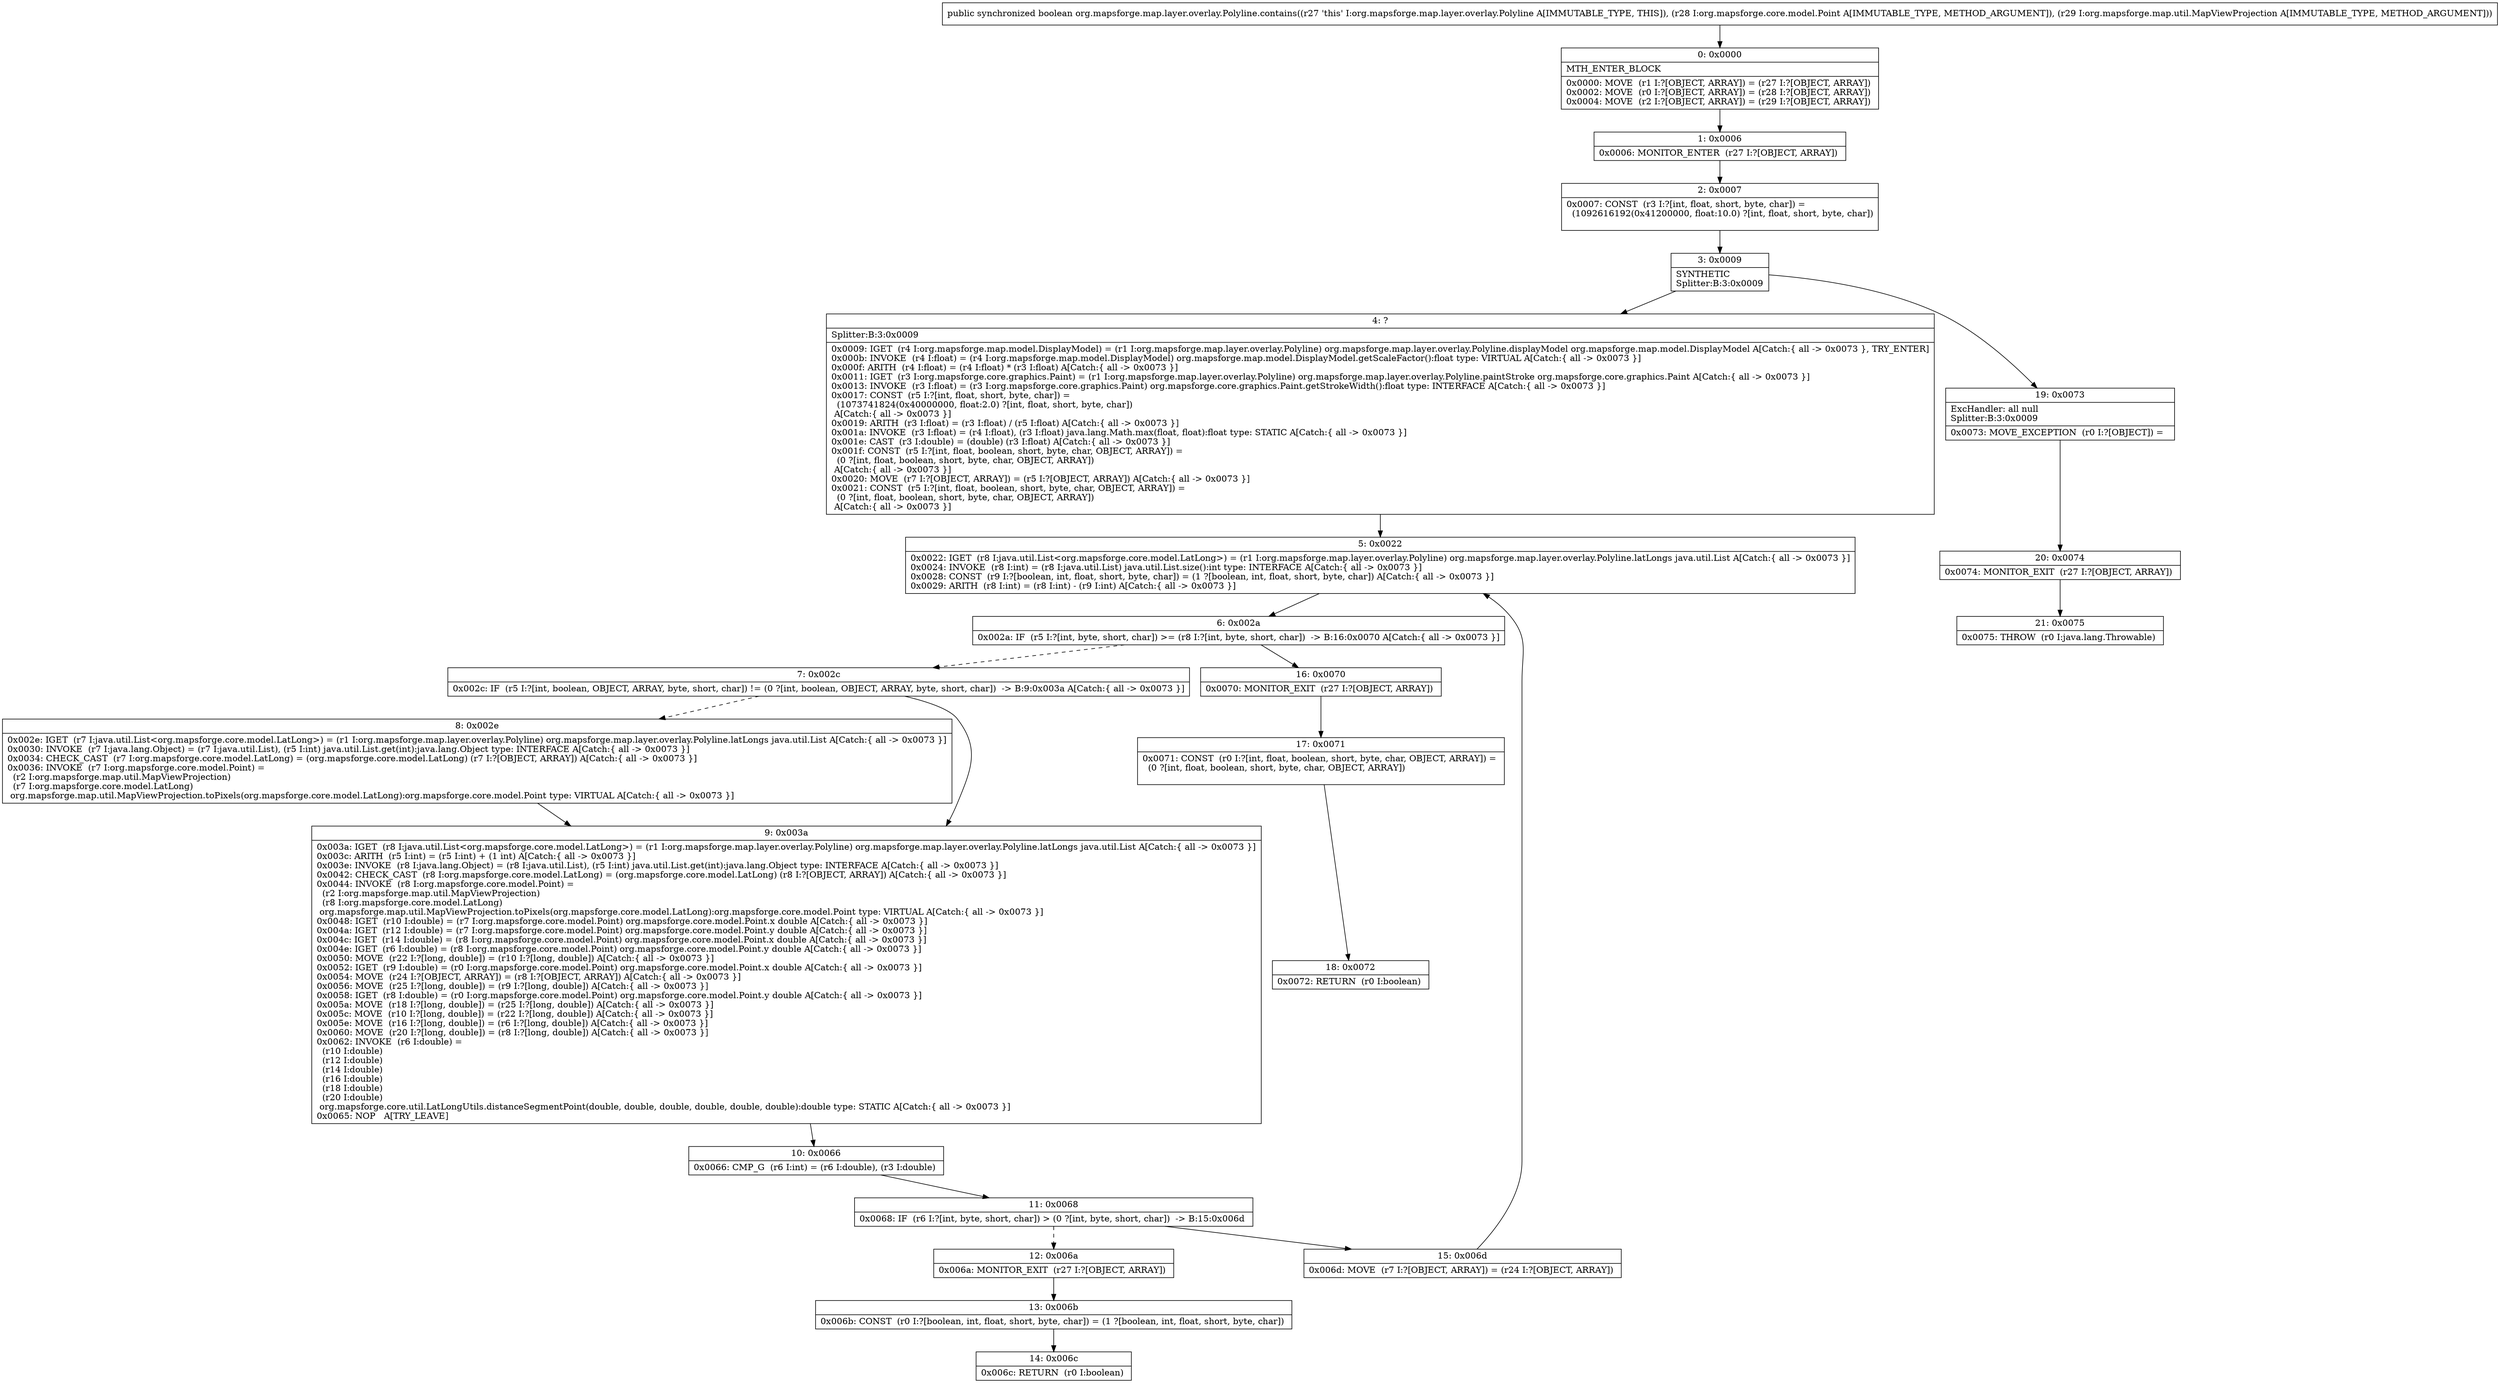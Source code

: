 digraph "CFG fororg.mapsforge.map.layer.overlay.Polyline.contains(Lorg\/mapsforge\/core\/model\/Point;Lorg\/mapsforge\/map\/util\/MapViewProjection;)Z" {
Node_0 [shape=record,label="{0\:\ 0x0000|MTH_ENTER_BLOCK\l|0x0000: MOVE  (r1 I:?[OBJECT, ARRAY]) = (r27 I:?[OBJECT, ARRAY]) \l0x0002: MOVE  (r0 I:?[OBJECT, ARRAY]) = (r28 I:?[OBJECT, ARRAY]) \l0x0004: MOVE  (r2 I:?[OBJECT, ARRAY]) = (r29 I:?[OBJECT, ARRAY]) \l}"];
Node_1 [shape=record,label="{1\:\ 0x0006|0x0006: MONITOR_ENTER  (r27 I:?[OBJECT, ARRAY]) \l}"];
Node_2 [shape=record,label="{2\:\ 0x0007|0x0007: CONST  (r3 I:?[int, float, short, byte, char]) = \l  (1092616192(0x41200000, float:10.0) ?[int, float, short, byte, char])\l \l}"];
Node_3 [shape=record,label="{3\:\ 0x0009|SYNTHETIC\lSplitter:B:3:0x0009\l}"];
Node_4 [shape=record,label="{4\:\ ?|Splitter:B:3:0x0009\l|0x0009: IGET  (r4 I:org.mapsforge.map.model.DisplayModel) = (r1 I:org.mapsforge.map.layer.overlay.Polyline) org.mapsforge.map.layer.overlay.Polyline.displayModel org.mapsforge.map.model.DisplayModel A[Catch:\{ all \-\> 0x0073 \}, TRY_ENTER]\l0x000b: INVOKE  (r4 I:float) = (r4 I:org.mapsforge.map.model.DisplayModel) org.mapsforge.map.model.DisplayModel.getScaleFactor():float type: VIRTUAL A[Catch:\{ all \-\> 0x0073 \}]\l0x000f: ARITH  (r4 I:float) = (r4 I:float) * (r3 I:float) A[Catch:\{ all \-\> 0x0073 \}]\l0x0011: IGET  (r3 I:org.mapsforge.core.graphics.Paint) = (r1 I:org.mapsforge.map.layer.overlay.Polyline) org.mapsforge.map.layer.overlay.Polyline.paintStroke org.mapsforge.core.graphics.Paint A[Catch:\{ all \-\> 0x0073 \}]\l0x0013: INVOKE  (r3 I:float) = (r3 I:org.mapsforge.core.graphics.Paint) org.mapsforge.core.graphics.Paint.getStrokeWidth():float type: INTERFACE A[Catch:\{ all \-\> 0x0073 \}]\l0x0017: CONST  (r5 I:?[int, float, short, byte, char]) = \l  (1073741824(0x40000000, float:2.0) ?[int, float, short, byte, char])\l A[Catch:\{ all \-\> 0x0073 \}]\l0x0019: ARITH  (r3 I:float) = (r3 I:float) \/ (r5 I:float) A[Catch:\{ all \-\> 0x0073 \}]\l0x001a: INVOKE  (r3 I:float) = (r4 I:float), (r3 I:float) java.lang.Math.max(float, float):float type: STATIC A[Catch:\{ all \-\> 0x0073 \}]\l0x001e: CAST  (r3 I:double) = (double) (r3 I:float) A[Catch:\{ all \-\> 0x0073 \}]\l0x001f: CONST  (r5 I:?[int, float, boolean, short, byte, char, OBJECT, ARRAY]) = \l  (0 ?[int, float, boolean, short, byte, char, OBJECT, ARRAY])\l A[Catch:\{ all \-\> 0x0073 \}]\l0x0020: MOVE  (r7 I:?[OBJECT, ARRAY]) = (r5 I:?[OBJECT, ARRAY]) A[Catch:\{ all \-\> 0x0073 \}]\l0x0021: CONST  (r5 I:?[int, float, boolean, short, byte, char, OBJECT, ARRAY]) = \l  (0 ?[int, float, boolean, short, byte, char, OBJECT, ARRAY])\l A[Catch:\{ all \-\> 0x0073 \}]\l}"];
Node_5 [shape=record,label="{5\:\ 0x0022|0x0022: IGET  (r8 I:java.util.List\<org.mapsforge.core.model.LatLong\>) = (r1 I:org.mapsforge.map.layer.overlay.Polyline) org.mapsforge.map.layer.overlay.Polyline.latLongs java.util.List A[Catch:\{ all \-\> 0x0073 \}]\l0x0024: INVOKE  (r8 I:int) = (r8 I:java.util.List) java.util.List.size():int type: INTERFACE A[Catch:\{ all \-\> 0x0073 \}]\l0x0028: CONST  (r9 I:?[boolean, int, float, short, byte, char]) = (1 ?[boolean, int, float, short, byte, char]) A[Catch:\{ all \-\> 0x0073 \}]\l0x0029: ARITH  (r8 I:int) = (r8 I:int) \- (r9 I:int) A[Catch:\{ all \-\> 0x0073 \}]\l}"];
Node_6 [shape=record,label="{6\:\ 0x002a|0x002a: IF  (r5 I:?[int, byte, short, char]) \>= (r8 I:?[int, byte, short, char])  \-\> B:16:0x0070 A[Catch:\{ all \-\> 0x0073 \}]\l}"];
Node_7 [shape=record,label="{7\:\ 0x002c|0x002c: IF  (r5 I:?[int, boolean, OBJECT, ARRAY, byte, short, char]) != (0 ?[int, boolean, OBJECT, ARRAY, byte, short, char])  \-\> B:9:0x003a A[Catch:\{ all \-\> 0x0073 \}]\l}"];
Node_8 [shape=record,label="{8\:\ 0x002e|0x002e: IGET  (r7 I:java.util.List\<org.mapsforge.core.model.LatLong\>) = (r1 I:org.mapsforge.map.layer.overlay.Polyline) org.mapsforge.map.layer.overlay.Polyline.latLongs java.util.List A[Catch:\{ all \-\> 0x0073 \}]\l0x0030: INVOKE  (r7 I:java.lang.Object) = (r7 I:java.util.List), (r5 I:int) java.util.List.get(int):java.lang.Object type: INTERFACE A[Catch:\{ all \-\> 0x0073 \}]\l0x0034: CHECK_CAST  (r7 I:org.mapsforge.core.model.LatLong) = (org.mapsforge.core.model.LatLong) (r7 I:?[OBJECT, ARRAY]) A[Catch:\{ all \-\> 0x0073 \}]\l0x0036: INVOKE  (r7 I:org.mapsforge.core.model.Point) = \l  (r2 I:org.mapsforge.map.util.MapViewProjection)\l  (r7 I:org.mapsforge.core.model.LatLong)\l org.mapsforge.map.util.MapViewProjection.toPixels(org.mapsforge.core.model.LatLong):org.mapsforge.core.model.Point type: VIRTUAL A[Catch:\{ all \-\> 0x0073 \}]\l}"];
Node_9 [shape=record,label="{9\:\ 0x003a|0x003a: IGET  (r8 I:java.util.List\<org.mapsforge.core.model.LatLong\>) = (r1 I:org.mapsforge.map.layer.overlay.Polyline) org.mapsforge.map.layer.overlay.Polyline.latLongs java.util.List A[Catch:\{ all \-\> 0x0073 \}]\l0x003c: ARITH  (r5 I:int) = (r5 I:int) + (1 int) A[Catch:\{ all \-\> 0x0073 \}]\l0x003e: INVOKE  (r8 I:java.lang.Object) = (r8 I:java.util.List), (r5 I:int) java.util.List.get(int):java.lang.Object type: INTERFACE A[Catch:\{ all \-\> 0x0073 \}]\l0x0042: CHECK_CAST  (r8 I:org.mapsforge.core.model.LatLong) = (org.mapsforge.core.model.LatLong) (r8 I:?[OBJECT, ARRAY]) A[Catch:\{ all \-\> 0x0073 \}]\l0x0044: INVOKE  (r8 I:org.mapsforge.core.model.Point) = \l  (r2 I:org.mapsforge.map.util.MapViewProjection)\l  (r8 I:org.mapsforge.core.model.LatLong)\l org.mapsforge.map.util.MapViewProjection.toPixels(org.mapsforge.core.model.LatLong):org.mapsforge.core.model.Point type: VIRTUAL A[Catch:\{ all \-\> 0x0073 \}]\l0x0048: IGET  (r10 I:double) = (r7 I:org.mapsforge.core.model.Point) org.mapsforge.core.model.Point.x double A[Catch:\{ all \-\> 0x0073 \}]\l0x004a: IGET  (r12 I:double) = (r7 I:org.mapsforge.core.model.Point) org.mapsforge.core.model.Point.y double A[Catch:\{ all \-\> 0x0073 \}]\l0x004c: IGET  (r14 I:double) = (r8 I:org.mapsforge.core.model.Point) org.mapsforge.core.model.Point.x double A[Catch:\{ all \-\> 0x0073 \}]\l0x004e: IGET  (r6 I:double) = (r8 I:org.mapsforge.core.model.Point) org.mapsforge.core.model.Point.y double A[Catch:\{ all \-\> 0x0073 \}]\l0x0050: MOVE  (r22 I:?[long, double]) = (r10 I:?[long, double]) A[Catch:\{ all \-\> 0x0073 \}]\l0x0052: IGET  (r9 I:double) = (r0 I:org.mapsforge.core.model.Point) org.mapsforge.core.model.Point.x double A[Catch:\{ all \-\> 0x0073 \}]\l0x0054: MOVE  (r24 I:?[OBJECT, ARRAY]) = (r8 I:?[OBJECT, ARRAY]) A[Catch:\{ all \-\> 0x0073 \}]\l0x0056: MOVE  (r25 I:?[long, double]) = (r9 I:?[long, double]) A[Catch:\{ all \-\> 0x0073 \}]\l0x0058: IGET  (r8 I:double) = (r0 I:org.mapsforge.core.model.Point) org.mapsforge.core.model.Point.y double A[Catch:\{ all \-\> 0x0073 \}]\l0x005a: MOVE  (r18 I:?[long, double]) = (r25 I:?[long, double]) A[Catch:\{ all \-\> 0x0073 \}]\l0x005c: MOVE  (r10 I:?[long, double]) = (r22 I:?[long, double]) A[Catch:\{ all \-\> 0x0073 \}]\l0x005e: MOVE  (r16 I:?[long, double]) = (r6 I:?[long, double]) A[Catch:\{ all \-\> 0x0073 \}]\l0x0060: MOVE  (r20 I:?[long, double]) = (r8 I:?[long, double]) A[Catch:\{ all \-\> 0x0073 \}]\l0x0062: INVOKE  (r6 I:double) = \l  (r10 I:double)\l  (r12 I:double)\l  (r14 I:double)\l  (r16 I:double)\l  (r18 I:double)\l  (r20 I:double)\l org.mapsforge.core.util.LatLongUtils.distanceSegmentPoint(double, double, double, double, double, double):double type: STATIC A[Catch:\{ all \-\> 0x0073 \}]\l0x0065: NOP   A[TRY_LEAVE]\l}"];
Node_10 [shape=record,label="{10\:\ 0x0066|0x0066: CMP_G  (r6 I:int) = (r6 I:double), (r3 I:double) \l}"];
Node_11 [shape=record,label="{11\:\ 0x0068|0x0068: IF  (r6 I:?[int, byte, short, char]) \> (0 ?[int, byte, short, char])  \-\> B:15:0x006d \l}"];
Node_12 [shape=record,label="{12\:\ 0x006a|0x006a: MONITOR_EXIT  (r27 I:?[OBJECT, ARRAY]) \l}"];
Node_13 [shape=record,label="{13\:\ 0x006b|0x006b: CONST  (r0 I:?[boolean, int, float, short, byte, char]) = (1 ?[boolean, int, float, short, byte, char]) \l}"];
Node_14 [shape=record,label="{14\:\ 0x006c|0x006c: RETURN  (r0 I:boolean) \l}"];
Node_15 [shape=record,label="{15\:\ 0x006d|0x006d: MOVE  (r7 I:?[OBJECT, ARRAY]) = (r24 I:?[OBJECT, ARRAY]) \l}"];
Node_16 [shape=record,label="{16\:\ 0x0070|0x0070: MONITOR_EXIT  (r27 I:?[OBJECT, ARRAY]) \l}"];
Node_17 [shape=record,label="{17\:\ 0x0071|0x0071: CONST  (r0 I:?[int, float, boolean, short, byte, char, OBJECT, ARRAY]) = \l  (0 ?[int, float, boolean, short, byte, char, OBJECT, ARRAY])\l \l}"];
Node_18 [shape=record,label="{18\:\ 0x0072|0x0072: RETURN  (r0 I:boolean) \l}"];
Node_19 [shape=record,label="{19\:\ 0x0073|ExcHandler: all null\lSplitter:B:3:0x0009\l|0x0073: MOVE_EXCEPTION  (r0 I:?[OBJECT]) =  \l}"];
Node_20 [shape=record,label="{20\:\ 0x0074|0x0074: MONITOR_EXIT  (r27 I:?[OBJECT, ARRAY]) \l}"];
Node_21 [shape=record,label="{21\:\ 0x0075|0x0075: THROW  (r0 I:java.lang.Throwable) \l}"];
MethodNode[shape=record,label="{public synchronized boolean org.mapsforge.map.layer.overlay.Polyline.contains((r27 'this' I:org.mapsforge.map.layer.overlay.Polyline A[IMMUTABLE_TYPE, THIS]), (r28 I:org.mapsforge.core.model.Point A[IMMUTABLE_TYPE, METHOD_ARGUMENT]), (r29 I:org.mapsforge.map.util.MapViewProjection A[IMMUTABLE_TYPE, METHOD_ARGUMENT])) }"];
MethodNode -> Node_0;
Node_0 -> Node_1;
Node_1 -> Node_2;
Node_2 -> Node_3;
Node_3 -> Node_4;
Node_3 -> Node_19;
Node_4 -> Node_5;
Node_5 -> Node_6;
Node_6 -> Node_7[style=dashed];
Node_6 -> Node_16;
Node_7 -> Node_8[style=dashed];
Node_7 -> Node_9;
Node_8 -> Node_9;
Node_9 -> Node_10;
Node_10 -> Node_11;
Node_11 -> Node_12[style=dashed];
Node_11 -> Node_15;
Node_12 -> Node_13;
Node_13 -> Node_14;
Node_15 -> Node_5;
Node_16 -> Node_17;
Node_17 -> Node_18;
Node_19 -> Node_20;
Node_20 -> Node_21;
}

